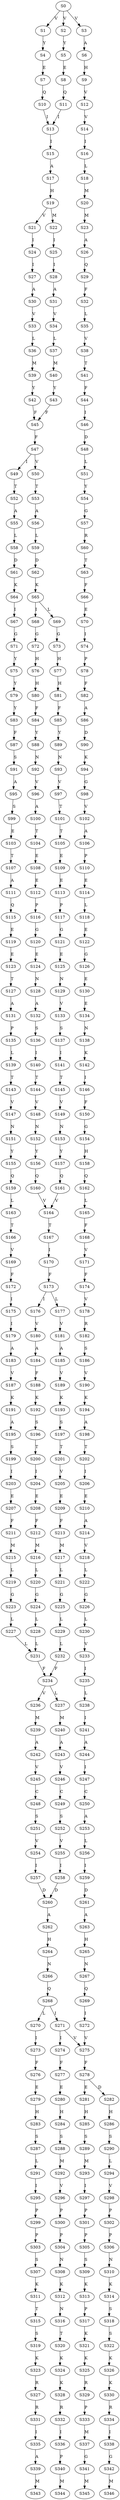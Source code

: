 strict digraph  {
	S0 -> S1 [ label = V ];
	S0 -> S2 [ label = V ];
	S0 -> S3 [ label = V ];
	S1 -> S4 [ label = Y ];
	S2 -> S5 [ label = Y ];
	S3 -> S6 [ label = A ];
	S4 -> S7 [ label = E ];
	S5 -> S8 [ label = E ];
	S6 -> S9 [ label = H ];
	S7 -> S10 [ label = Q ];
	S8 -> S11 [ label = Q ];
	S9 -> S12 [ label = V ];
	S10 -> S13 [ label = I ];
	S11 -> S13 [ label = I ];
	S12 -> S14 [ label = V ];
	S13 -> S15 [ label = I ];
	S14 -> S16 [ label = I ];
	S15 -> S17 [ label = A ];
	S16 -> S18 [ label = L ];
	S17 -> S19 [ label = H ];
	S18 -> S20 [ label = M ];
	S19 -> S21 [ label = V ];
	S19 -> S22 [ label = M ];
	S20 -> S23 [ label = M ];
	S21 -> S24 [ label = I ];
	S22 -> S25 [ label = I ];
	S23 -> S26 [ label = A ];
	S24 -> S27 [ label = I ];
	S25 -> S28 [ label = I ];
	S26 -> S29 [ label = Q ];
	S27 -> S30 [ label = A ];
	S28 -> S31 [ label = A ];
	S29 -> S32 [ label = F ];
	S30 -> S33 [ label = V ];
	S31 -> S34 [ label = V ];
	S32 -> S35 [ label = L ];
	S33 -> S36 [ label = L ];
	S34 -> S37 [ label = L ];
	S35 -> S38 [ label = V ];
	S36 -> S39 [ label = M ];
	S37 -> S40 [ label = M ];
	S38 -> S41 [ label = T ];
	S39 -> S42 [ label = Y ];
	S40 -> S43 [ label = Y ];
	S41 -> S44 [ label = F ];
	S42 -> S45 [ label = F ];
	S43 -> S45 [ label = F ];
	S44 -> S46 [ label = I ];
	S45 -> S47 [ label = F ];
	S46 -> S48 [ label = D ];
	S47 -> S49 [ label = I ];
	S47 -> S50 [ label = V ];
	S48 -> S51 [ label = L ];
	S49 -> S52 [ label = T ];
	S50 -> S53 [ label = T ];
	S51 -> S54 [ label = Y ];
	S52 -> S55 [ label = A ];
	S53 -> S56 [ label = A ];
	S54 -> S57 [ label = G ];
	S55 -> S58 [ label = L ];
	S56 -> S59 [ label = L ];
	S57 -> S60 [ label = R ];
	S58 -> S61 [ label = D ];
	S59 -> S62 [ label = D ];
	S60 -> S63 [ label = T ];
	S61 -> S64 [ label = K ];
	S62 -> S65 [ label = K ];
	S63 -> S66 [ label = F ];
	S64 -> S67 [ label = I ];
	S65 -> S68 [ label = I ];
	S65 -> S69 [ label = L ];
	S66 -> S70 [ label = E ];
	S67 -> S71 [ label = G ];
	S68 -> S72 [ label = G ];
	S69 -> S73 [ label = G ];
	S70 -> S74 [ label = I ];
	S71 -> S75 [ label = Y ];
	S72 -> S76 [ label = H ];
	S73 -> S77 [ label = H ];
	S74 -> S78 [ label = P ];
	S75 -> S79 [ label = Y ];
	S76 -> S80 [ label = H ];
	S77 -> S81 [ label = H ];
	S78 -> S82 [ label = F ];
	S79 -> S83 [ label = Y ];
	S80 -> S84 [ label = F ];
	S81 -> S85 [ label = F ];
	S82 -> S86 [ label = A ];
	S83 -> S87 [ label = F ];
	S84 -> S88 [ label = Y ];
	S85 -> S89 [ label = Y ];
	S86 -> S90 [ label = D ];
	S87 -> S91 [ label = S ];
	S88 -> S92 [ label = N ];
	S89 -> S93 [ label = N ];
	S90 -> S94 [ label = K ];
	S91 -> S95 [ label = A ];
	S92 -> S96 [ label = V ];
	S93 -> S97 [ label = V ];
	S94 -> S98 [ label = G ];
	S95 -> S99 [ label = S ];
	S96 -> S100 [ label = A ];
	S97 -> S101 [ label = T ];
	S98 -> S102 [ label = V ];
	S99 -> S103 [ label = E ];
	S100 -> S104 [ label = T ];
	S101 -> S105 [ label = T ];
	S102 -> S106 [ label = A ];
	S103 -> S107 [ label = T ];
	S104 -> S108 [ label = E ];
	S105 -> S109 [ label = E ];
	S106 -> S110 [ label = P ];
	S107 -> S111 [ label = A ];
	S108 -> S112 [ label = E ];
	S109 -> S113 [ label = E ];
	S110 -> S114 [ label = E ];
	S111 -> S115 [ label = Q ];
	S112 -> S116 [ label = P ];
	S113 -> S117 [ label = P ];
	S114 -> S118 [ label = L ];
	S115 -> S119 [ label = E ];
	S116 -> S120 [ label = G ];
	S117 -> S121 [ label = G ];
	S118 -> S122 [ label = E ];
	S119 -> S123 [ label = E ];
	S120 -> S124 [ label = E ];
	S121 -> S125 [ label = E ];
	S122 -> S126 [ label = G ];
	S123 -> S127 [ label = T ];
	S124 -> S128 [ label = N ];
	S125 -> S129 [ label = N ];
	S126 -> S130 [ label = E ];
	S127 -> S131 [ label = A ];
	S128 -> S132 [ label = A ];
	S129 -> S133 [ label = V ];
	S130 -> S134 [ label = E ];
	S131 -> S135 [ label = P ];
	S132 -> S136 [ label = S ];
	S133 -> S137 [ label = S ];
	S134 -> S138 [ label = N ];
	S135 -> S139 [ label = L ];
	S136 -> S140 [ label = I ];
	S137 -> S141 [ label = I ];
	S138 -> S142 [ label = K ];
	S139 -> S143 [ label = T ];
	S140 -> S144 [ label = T ];
	S141 -> S145 [ label = T ];
	S142 -> S146 [ label = I ];
	S143 -> S147 [ label = V ];
	S144 -> S148 [ label = V ];
	S145 -> S149 [ label = V ];
	S146 -> S150 [ label = F ];
	S147 -> S151 [ label = N ];
	S148 -> S152 [ label = N ];
	S149 -> S153 [ label = N ];
	S150 -> S154 [ label = G ];
	S151 -> S155 [ label = Y ];
	S152 -> S156 [ label = Y ];
	S153 -> S157 [ label = Y ];
	S154 -> S158 [ label = H ];
	S155 -> S159 [ label = Q ];
	S156 -> S160 [ label = Q ];
	S157 -> S161 [ label = Q ];
	S158 -> S162 [ label = Q ];
	S159 -> S163 [ label = L ];
	S160 -> S164 [ label = V ];
	S161 -> S164 [ label = V ];
	S162 -> S165 [ label = L ];
	S163 -> S166 [ label = T ];
	S164 -> S167 [ label = T ];
	S165 -> S168 [ label = F ];
	S166 -> S169 [ label = V ];
	S167 -> S170 [ label = I ];
	S168 -> S171 [ label = V ];
	S169 -> S172 [ label = F ];
	S170 -> S173 [ label = F ];
	S171 -> S174 [ label = F ];
	S172 -> S175 [ label = I ];
	S173 -> S176 [ label = I ];
	S173 -> S177 [ label = L ];
	S174 -> S178 [ label = V ];
	S175 -> S179 [ label = I ];
	S176 -> S180 [ label = V ];
	S177 -> S181 [ label = V ];
	S178 -> S182 [ label = R ];
	S179 -> S183 [ label = A ];
	S180 -> S184 [ label = A ];
	S181 -> S185 [ label = A ];
	S182 -> S186 [ label = S ];
	S183 -> S187 [ label = V ];
	S184 -> S188 [ label = F ];
	S185 -> S189 [ label = V ];
	S186 -> S190 [ label = V ];
	S187 -> S191 [ label = K ];
	S188 -> S192 [ label = K ];
	S189 -> S193 [ label = K ];
	S190 -> S194 [ label = K ];
	S191 -> S195 [ label = A ];
	S192 -> S196 [ label = S ];
	S193 -> S197 [ label = S ];
	S194 -> S198 [ label = A ];
	S195 -> S199 [ label = S ];
	S196 -> S200 [ label = T ];
	S197 -> S201 [ label = T ];
	S198 -> S202 [ label = T ];
	S199 -> S203 [ label = I ];
	S200 -> S204 [ label = I ];
	S201 -> S205 [ label = V ];
	S202 -> S206 [ label = I ];
	S203 -> S207 [ label = E ];
	S204 -> S208 [ label = E ];
	S205 -> S209 [ label = E ];
	S206 -> S210 [ label = E ];
	S207 -> S211 [ label = F ];
	S208 -> S212 [ label = F ];
	S209 -> S213 [ label = F ];
	S210 -> S214 [ label = A ];
	S211 -> S215 [ label = M ];
	S212 -> S216 [ label = M ];
	S213 -> S217 [ label = M ];
	S214 -> S218 [ label = V ];
	S215 -> S219 [ label = L ];
	S216 -> S220 [ label = L ];
	S217 -> S221 [ label = L ];
	S218 -> S222 [ label = L ];
	S219 -> S223 [ label = G ];
	S220 -> S224 [ label = G ];
	S221 -> S225 [ label = G ];
	S222 -> S226 [ label = G ];
	S223 -> S227 [ label = L ];
	S224 -> S228 [ label = L ];
	S225 -> S229 [ label = L ];
	S226 -> S230 [ label = L ];
	S227 -> S231 [ label = L ];
	S228 -> S231 [ label = L ];
	S229 -> S232 [ label = L ];
	S230 -> S233 [ label = V ];
	S231 -> S234 [ label = F ];
	S232 -> S234 [ label = F ];
	S233 -> S235 [ label = I ];
	S234 -> S236 [ label = V ];
	S234 -> S237 [ label = L ];
	S235 -> S238 [ label = L ];
	S236 -> S239 [ label = M ];
	S237 -> S240 [ label = M ];
	S238 -> S241 [ label = I ];
	S239 -> S242 [ label = A ];
	S240 -> S243 [ label = A ];
	S241 -> S244 [ label = A ];
	S242 -> S245 [ label = V ];
	S243 -> S246 [ label = V ];
	S244 -> S247 [ label = I ];
	S245 -> S248 [ label = C ];
	S246 -> S249 [ label = C ];
	S247 -> S250 [ label = C ];
	S248 -> S251 [ label = S ];
	S249 -> S252 [ label = S ];
	S250 -> S253 [ label = A ];
	S251 -> S254 [ label = V ];
	S252 -> S255 [ label = V ];
	S253 -> S256 [ label = L ];
	S254 -> S257 [ label = I ];
	S255 -> S258 [ label = I ];
	S256 -> S259 [ label = I ];
	S257 -> S260 [ label = D ];
	S258 -> S260 [ label = D ];
	S259 -> S261 [ label = D ];
	S260 -> S262 [ label = A ];
	S261 -> S263 [ label = A ];
	S262 -> S264 [ label = H ];
	S263 -> S265 [ label = H ];
	S264 -> S266 [ label = N ];
	S265 -> S267 [ label = N ];
	S266 -> S268 [ label = Q ];
	S267 -> S269 [ label = Q ];
	S268 -> S270 [ label = L ];
	S268 -> S271 [ label = I ];
	S269 -> S272 [ label = I ];
	S270 -> S273 [ label = I ];
	S271 -> S274 [ label = I ];
	S271 -> S275 [ label = V ];
	S272 -> S275 [ label = V ];
	S273 -> S276 [ label = F ];
	S274 -> S277 [ label = F ];
	S275 -> S278 [ label = F ];
	S276 -> S279 [ label = E ];
	S277 -> S280 [ label = E ];
	S278 -> S281 [ label = E ];
	S278 -> S282 [ label = D ];
	S279 -> S283 [ label = H ];
	S280 -> S284 [ label = H ];
	S281 -> S285 [ label = H ];
	S282 -> S286 [ label = H ];
	S283 -> S287 [ label = S ];
	S284 -> S288 [ label = S ];
	S285 -> S289 [ label = S ];
	S286 -> S290 [ label = S ];
	S287 -> S291 [ label = L ];
	S288 -> S292 [ label = M ];
	S289 -> S293 [ label = M ];
	S290 -> S294 [ label = L ];
	S291 -> S295 [ label = I ];
	S292 -> S296 [ label = V ];
	S293 -> S297 [ label = I ];
	S294 -> S298 [ label = V ];
	S295 -> S299 [ label = P ];
	S296 -> S300 [ label = P ];
	S297 -> S301 [ label = P ];
	S298 -> S302 [ label = P ];
	S299 -> S303 [ label = P ];
	S300 -> S304 [ label = P ];
	S301 -> S305 [ label = P ];
	S302 -> S306 [ label = P ];
	S303 -> S307 [ label = S ];
	S304 -> S308 [ label = N ];
	S305 -> S309 [ label = S ];
	S306 -> S310 [ label = N ];
	S307 -> S311 [ label = K ];
	S308 -> S312 [ label = K ];
	S309 -> S313 [ label = K ];
	S310 -> S314 [ label = K ];
	S311 -> S315 [ label = T ];
	S312 -> S316 [ label = N ];
	S313 -> S317 [ label = P ];
	S314 -> S318 [ label = S ];
	S315 -> S319 [ label = S ];
	S316 -> S320 [ label = T ];
	S317 -> S321 [ label = K ];
	S318 -> S322 [ label = S ];
	S319 -> S323 [ label = K ];
	S320 -> S324 [ label = K ];
	S321 -> S325 [ label = K ];
	S322 -> S326 [ label = K ];
	S323 -> S327 [ label = R ];
	S324 -> S328 [ label = K ];
	S325 -> S329 [ label = R ];
	S326 -> S330 [ label = K ];
	S327 -> S331 [ label = R ];
	S328 -> S332 [ label = R ];
	S329 -> S333 [ label = P ];
	S330 -> S334 [ label = R ];
	S331 -> S335 [ label = I ];
	S332 -> S336 [ label = I ];
	S333 -> S337 [ label = M ];
	S334 -> S338 [ label = I ];
	S335 -> S339 [ label = A ];
	S336 -> S340 [ label = P ];
	S337 -> S341 [ label = G ];
	S338 -> S342 [ label = G ];
	S339 -> S343 [ label = M ];
	S340 -> S344 [ label = M ];
	S341 -> S345 [ label = M ];
	S342 -> S346 [ label = M ];
}
